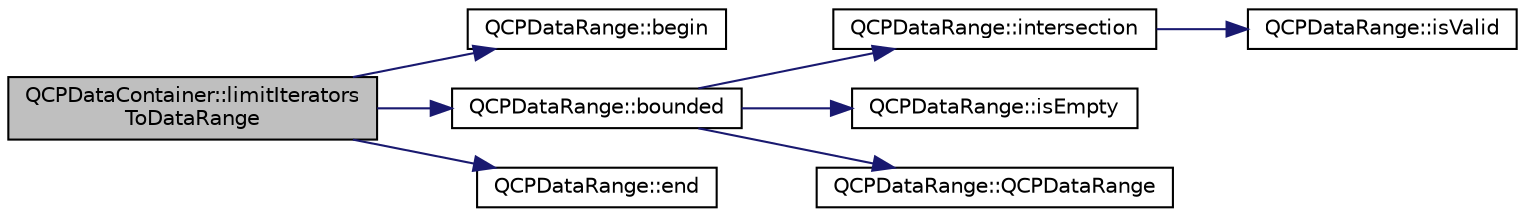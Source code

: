 digraph "QCPDataContainer::limitIteratorsToDataRange"
{
 // LATEX_PDF_SIZE
  edge [fontname="Helvetica",fontsize="10",labelfontname="Helvetica",labelfontsize="10"];
  node [fontname="Helvetica",fontsize="10",shape=record];
  rankdir="LR";
  Node1 [label="QCPDataContainer::limitIterators\lToDataRange",height=0.2,width=0.4,color="black", fillcolor="grey75", style="filled", fontcolor="black",tooltip=" "];
  Node1 -> Node2 [color="midnightblue",fontsize="10",style="solid",fontname="Helvetica"];
  Node2 [label="QCPDataRange::begin",height=0.2,width=0.4,color="black", fillcolor="white", style="filled",URL="$classQCPDataRange.html#ae76d7eba9defdfafcd0fc41096793129",tooltip=" "];
  Node1 -> Node3 [color="midnightblue",fontsize="10",style="solid",fontname="Helvetica"];
  Node3 [label="QCPDataRange::bounded",height=0.2,width=0.4,color="black", fillcolor="white", style="filled",URL="$classQCPDataRange.html#a93529421d12fdd3a8bdb2b8061936352",tooltip=" "];
  Node3 -> Node4 [color="midnightblue",fontsize="10",style="solid",fontname="Helvetica"];
  Node4 [label="QCPDataRange::intersection",height=0.2,width=0.4,color="black", fillcolor="white", style="filled",URL="$classQCPDataRange.html#a84e1e03129dd52528efb4bac18d30183",tooltip=" "];
  Node4 -> Node5 [color="midnightblue",fontsize="10",style="solid",fontname="Helvetica"];
  Node5 [label="QCPDataRange::isValid",height=0.2,width=0.4,color="black", fillcolor="white", style="filled",URL="$classQCPDataRange.html#aae53a37472212dca0a7939963e20dba0",tooltip=" "];
  Node3 -> Node6 [color="midnightblue",fontsize="10",style="solid",fontname="Helvetica"];
  Node6 [label="QCPDataRange::isEmpty",height=0.2,width=0.4,color="black", fillcolor="white", style="filled",URL="$classQCPDataRange.html#ac32e53fc05d6cd2eac96b96a7265d3b8",tooltip=" "];
  Node3 -> Node7 [color="midnightblue",fontsize="10",style="solid",fontname="Helvetica"];
  Node7 [label="QCPDataRange::QCPDataRange",height=0.2,width=0.4,color="black", fillcolor="white", style="filled",URL="$classQCPDataRange.html#a49e72fd9bace1da9d875136dcc04c986",tooltip=" "];
  Node1 -> Node8 [color="midnightblue",fontsize="10",style="solid",fontname="Helvetica"];
  Node8 [label="QCPDataRange::end",height=0.2,width=0.4,color="black", fillcolor="white", style="filled",URL="$classQCPDataRange.html#aee1b20fb045929c3753ee2ce14af7630",tooltip=" "];
}
